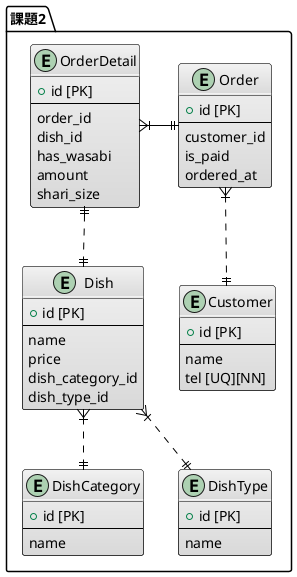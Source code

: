 @startuml


!define METAL #F2F2F2-D9D9D9

skinparam class {
    BackgroundColor METAL
    BorderColor Black
    ArrowColor Black
}

package "課題2" as problem01 {
    entity "Customer" as customer {
        + id [PK]
        --
          name 
          tel [UQ][NN]
    }

    entity "Order" as order {
        + id [PK]
        --
         customer_id 
         is_paid
         ordered_at
    }

    entity "OrderDetail" as order_detail {
        + id [PK]
        --
          order_id
          dish_id
          has_wasabi
          amount
          shari_size
    }

    entity "Dish" as dish {
        + id [PK]
        --
        name
        price
        dish_category_id
        dish_type_id
    }

    entity "DishCategory" as dish_category {
        + id [PK]
        --
        name
    }

    entity "DishType" as dish_type {
        + id [PK]
        --
        name
    }
}

order }|..|| customer
order ||-le-|{ order_detail
order_detail ||..|| dish
dish }|..||dish_category
dish }|..||dish_type

@enduml